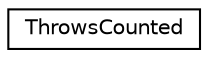 digraph "Graphical Class Hierarchy"
{
  edge [fontname="Helvetica",fontsize="10",labelfontname="Helvetica",labelfontsize="10"];
  node [fontname="Helvetica",fontsize="10",shape=record];
  rankdir="LR";
  Node0 [label="ThrowsCounted",height=0.2,width=0.4,color="black", fillcolor="white", style="filled",URL="$struct_throws_counted.html"];
}
